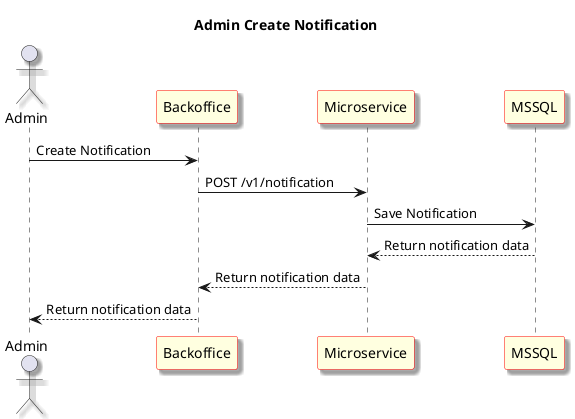 @startuml Admin Create Notification
skinparam shadowing true
skinparam sequence {
	ParticipantBackgroundColor LightYellow
	ParticipantBorderColor red
}
Title: Admin Create Notification
actor "Admin" as User1
participant "Backoffice" as Frontend
participant "Microservice" as Microservice
participant "MSSQL" as Database

User1 -> Frontend: Create Notification

Frontend -> Microservice: POST /v1/notification

Microservice -> Database: Save Notification

Database --> Microservice: Return notification data

Microservice --> Frontend: Return notification data

Frontend --> User1: Return notification data


@enduml